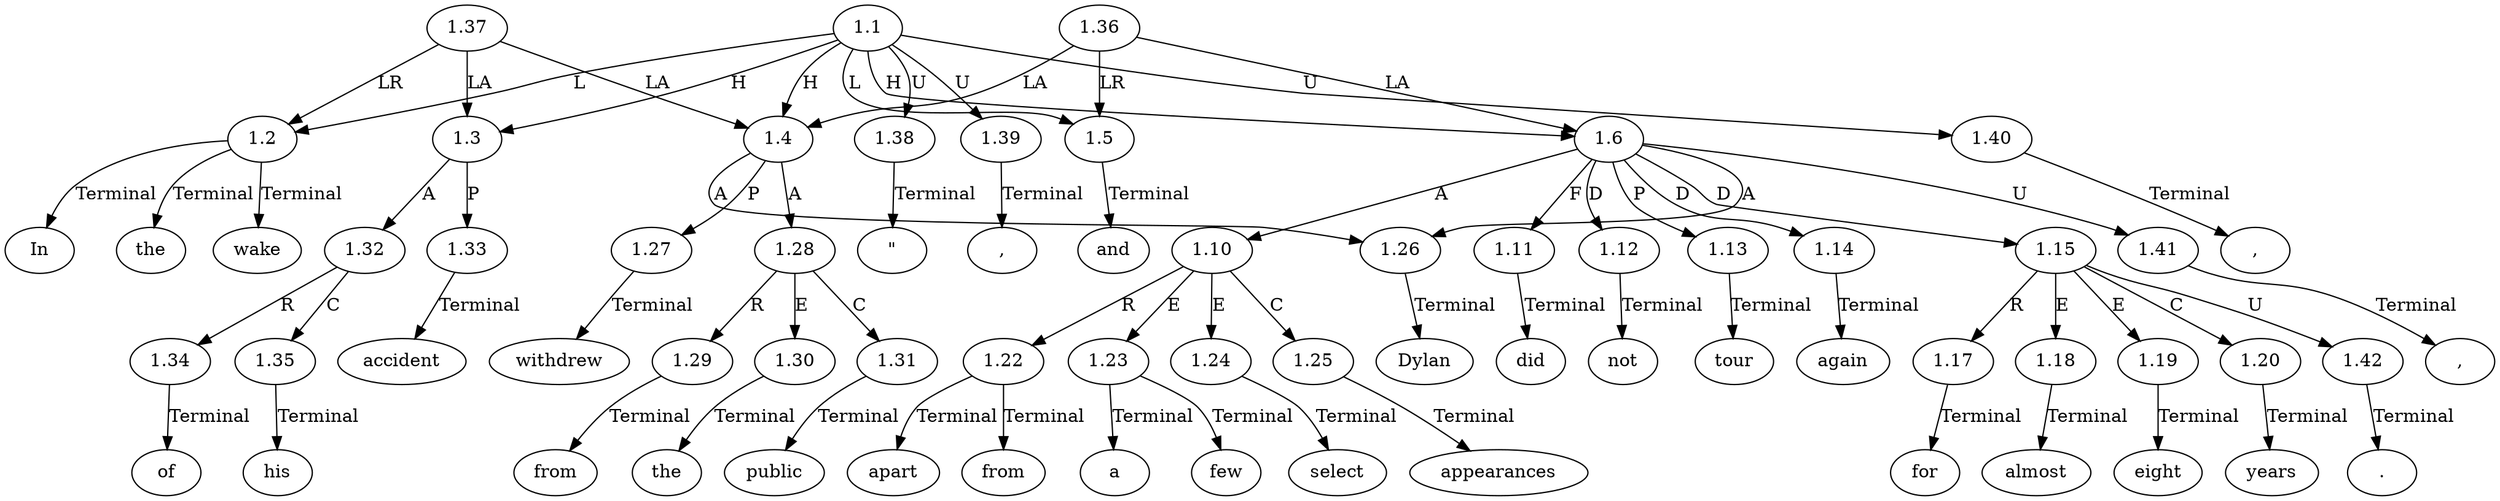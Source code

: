 // Graph
digraph {
	0.1 [label="\"" ordering=out]
	0.10 [label=withdrew ordering=out]
	0.11 [label=from ordering=out]
	0.12 [label=the ordering=out]
	0.13 [label=public ordering=out]
	0.14 [label=and ordering=out]
	0.15 [label="," ordering=out]
	0.16 [label=apart ordering=out]
	0.17 [label=from ordering=out]
	0.18 [label=a ordering=out]
	0.19 [label=few ordering=out]
	0.2 [label=In ordering=out]
	0.20 [label=select ordering=out]
	0.21 [label=appearances ordering=out]
	0.22 [label="," ordering=out]
	0.23 [label=did ordering=out]
	0.24 [label=not ordering=out]
	0.25 [label=tour ordering=out]
	0.26 [label=again ordering=out]
	0.27 [label=for ordering=out]
	0.28 [label=almost ordering=out]
	0.29 [label=eight ordering=out]
	0.3 [label=the ordering=out]
	0.30 [label=years ordering=out]
	0.31 [label="." ordering=out]
	0.4 [label=wake ordering=out]
	0.5 [label=of ordering=out]
	0.6 [label=his ordering=out]
	0.7 [label=accident ordering=out]
	0.8 [label="," ordering=out]
	0.9 [label=Dylan ordering=out]
	1.1 [label=1.1 ordering=out]
	1.2 [label=1.2 ordering=out]
	1.3 [label=1.3 ordering=out]
	1.4 [label=1.4 ordering=out]
	1.5 [label=1.5 ordering=out]
	1.6 [label=1.6 ordering=out]
	1.10 [label=1.10 ordering=out]
	1.11 [label=1.11 ordering=out]
	1.12 [label=1.12 ordering=out]
	1.13 [label=1.13 ordering=out]
	1.14 [label=1.14 ordering=out]
	1.15 [label=1.15 ordering=out]
	1.17 [label=1.17 ordering=out]
	1.18 [label=1.18 ordering=out]
	1.19 [label=1.19 ordering=out]
	1.20 [label=1.20 ordering=out]
	1.22 [label=1.22 ordering=out]
	1.23 [label=1.23 ordering=out]
	1.24 [label=1.24 ordering=out]
	1.25 [label=1.25 ordering=out]
	1.26 [label=1.26 ordering=out]
	1.27 [label=1.27 ordering=out]
	1.28 [label=1.28 ordering=out]
	1.29 [label=1.29 ordering=out]
	1.30 [label=1.30 ordering=out]
	1.31 [label=1.31 ordering=out]
	1.32 [label=1.32 ordering=out]
	1.33 [label=1.33 ordering=out]
	1.34 [label=1.34 ordering=out]
	1.35 [label=1.35 ordering=out]
	1.36 [label=1.36 ordering=out]
	1.37 [label=1.37 ordering=out]
	1.38 [label=1.38 ordering=out]
	1.39 [label=1.39 ordering=out]
	1.40 [label=1.40 ordering=out]
	1.41 [label=1.41 ordering=out]
	1.42 [label=1.42 ordering=out]
	1.1 -> 1.2 [label=L ordering=out]
	1.1 -> 1.3 [label=H ordering=out]
	1.1 -> 1.4 [label=H ordering=out]
	1.1 -> 1.5 [label=L ordering=out]
	1.1 -> 1.6 [label=H ordering=out]
	1.1 -> 1.38 [label=U ordering=out]
	1.1 -> 1.39 [label=U ordering=out]
	1.1 -> 1.40 [label=U ordering=out]
	1.2 -> 0.2 [label=Terminal ordering=out]
	1.2 -> 0.3 [label=Terminal ordering=out]
	1.2 -> 0.4 [label=Terminal ordering=out]
	1.3 -> 1.32 [label=A ordering=out]
	1.3 -> 1.33 [label=P ordering=out]
	1.4 -> 1.26 [label=A ordering=out]
	1.4 -> 1.27 [label=P ordering=out]
	1.4 -> 1.28 [label=A ordering=out]
	1.5 -> 0.14 [label=Terminal ordering=out]
	1.6 -> 1.10 [label=A ordering=out]
	1.6 -> 1.11 [label=F ordering=out]
	1.6 -> 1.12 [label=D ordering=out]
	1.6 -> 1.13 [label=P ordering=out]
	1.6 -> 1.14 [label=D ordering=out]
	1.6 -> 1.15 [label=D ordering=out]
	1.6 -> 1.26 [label=A ordering=out]
	1.6 -> 1.41 [label=U ordering=out]
	1.10 -> 1.22 [label=R ordering=out]
	1.10 -> 1.23 [label=E ordering=out]
	1.10 -> 1.24 [label=E ordering=out]
	1.10 -> 1.25 [label=C ordering=out]
	1.11 -> 0.23 [label=Terminal ordering=out]
	1.12 -> 0.24 [label=Terminal ordering=out]
	1.13 -> 0.25 [label=Terminal ordering=out]
	1.14 -> 0.26 [label=Terminal ordering=out]
	1.15 -> 1.17 [label=R ordering=out]
	1.15 -> 1.18 [label=E ordering=out]
	1.15 -> 1.19 [label=E ordering=out]
	1.15 -> 1.20 [label=C ordering=out]
	1.15 -> 1.42 [label=U ordering=out]
	1.17 -> 0.27 [label=Terminal ordering=out]
	1.18 -> 0.28 [label=Terminal ordering=out]
	1.19 -> 0.29 [label=Terminal ordering=out]
	1.20 -> 0.30 [label=Terminal ordering=out]
	1.22 -> 0.16 [label=Terminal ordering=out]
	1.22 -> 0.17 [label=Terminal ordering=out]
	1.23 -> 0.18 [label=Terminal ordering=out]
	1.23 -> 0.19 [label=Terminal ordering=out]
	1.24 -> 0.20 [label=Terminal ordering=out]
	1.25 -> 0.21 [label=Terminal ordering=out]
	1.26 -> 0.9 [label=Terminal ordering=out]
	1.27 -> 0.10 [label=Terminal ordering=out]
	1.28 -> 1.29 [label=R ordering=out]
	1.28 -> 1.30 [label=E ordering=out]
	1.28 -> 1.31 [label=C ordering=out]
	1.29 -> 0.11 [label=Terminal ordering=out]
	1.30 -> 0.12 [label=Terminal ordering=out]
	1.31 -> 0.13 [label=Terminal ordering=out]
	1.32 -> 1.34 [label=R ordering=out]
	1.32 -> 1.35 [label=C ordering=out]
	1.33 -> 0.7 [label=Terminal ordering=out]
	1.34 -> 0.5 [label=Terminal ordering=out]
	1.35 -> 0.6 [label=Terminal ordering=out]
	1.36 -> 1.4 [label=LA ordering=out]
	1.36 -> 1.5 [label=LR ordering=out]
	1.36 -> 1.6 [label=LA ordering=out]
	1.37 -> 1.2 [label=LR ordering=out]
	1.37 -> 1.3 [label=LA ordering=out]
	1.37 -> 1.4 [label=LA ordering=out]
	1.38 -> 0.1 [label=Terminal ordering=out]
	1.39 -> 0.8 [label=Terminal ordering=out]
	1.40 -> 0.15 [label=Terminal ordering=out]
	1.41 -> 0.22 [label=Terminal ordering=out]
	1.42 -> 0.31 [label=Terminal ordering=out]
}
